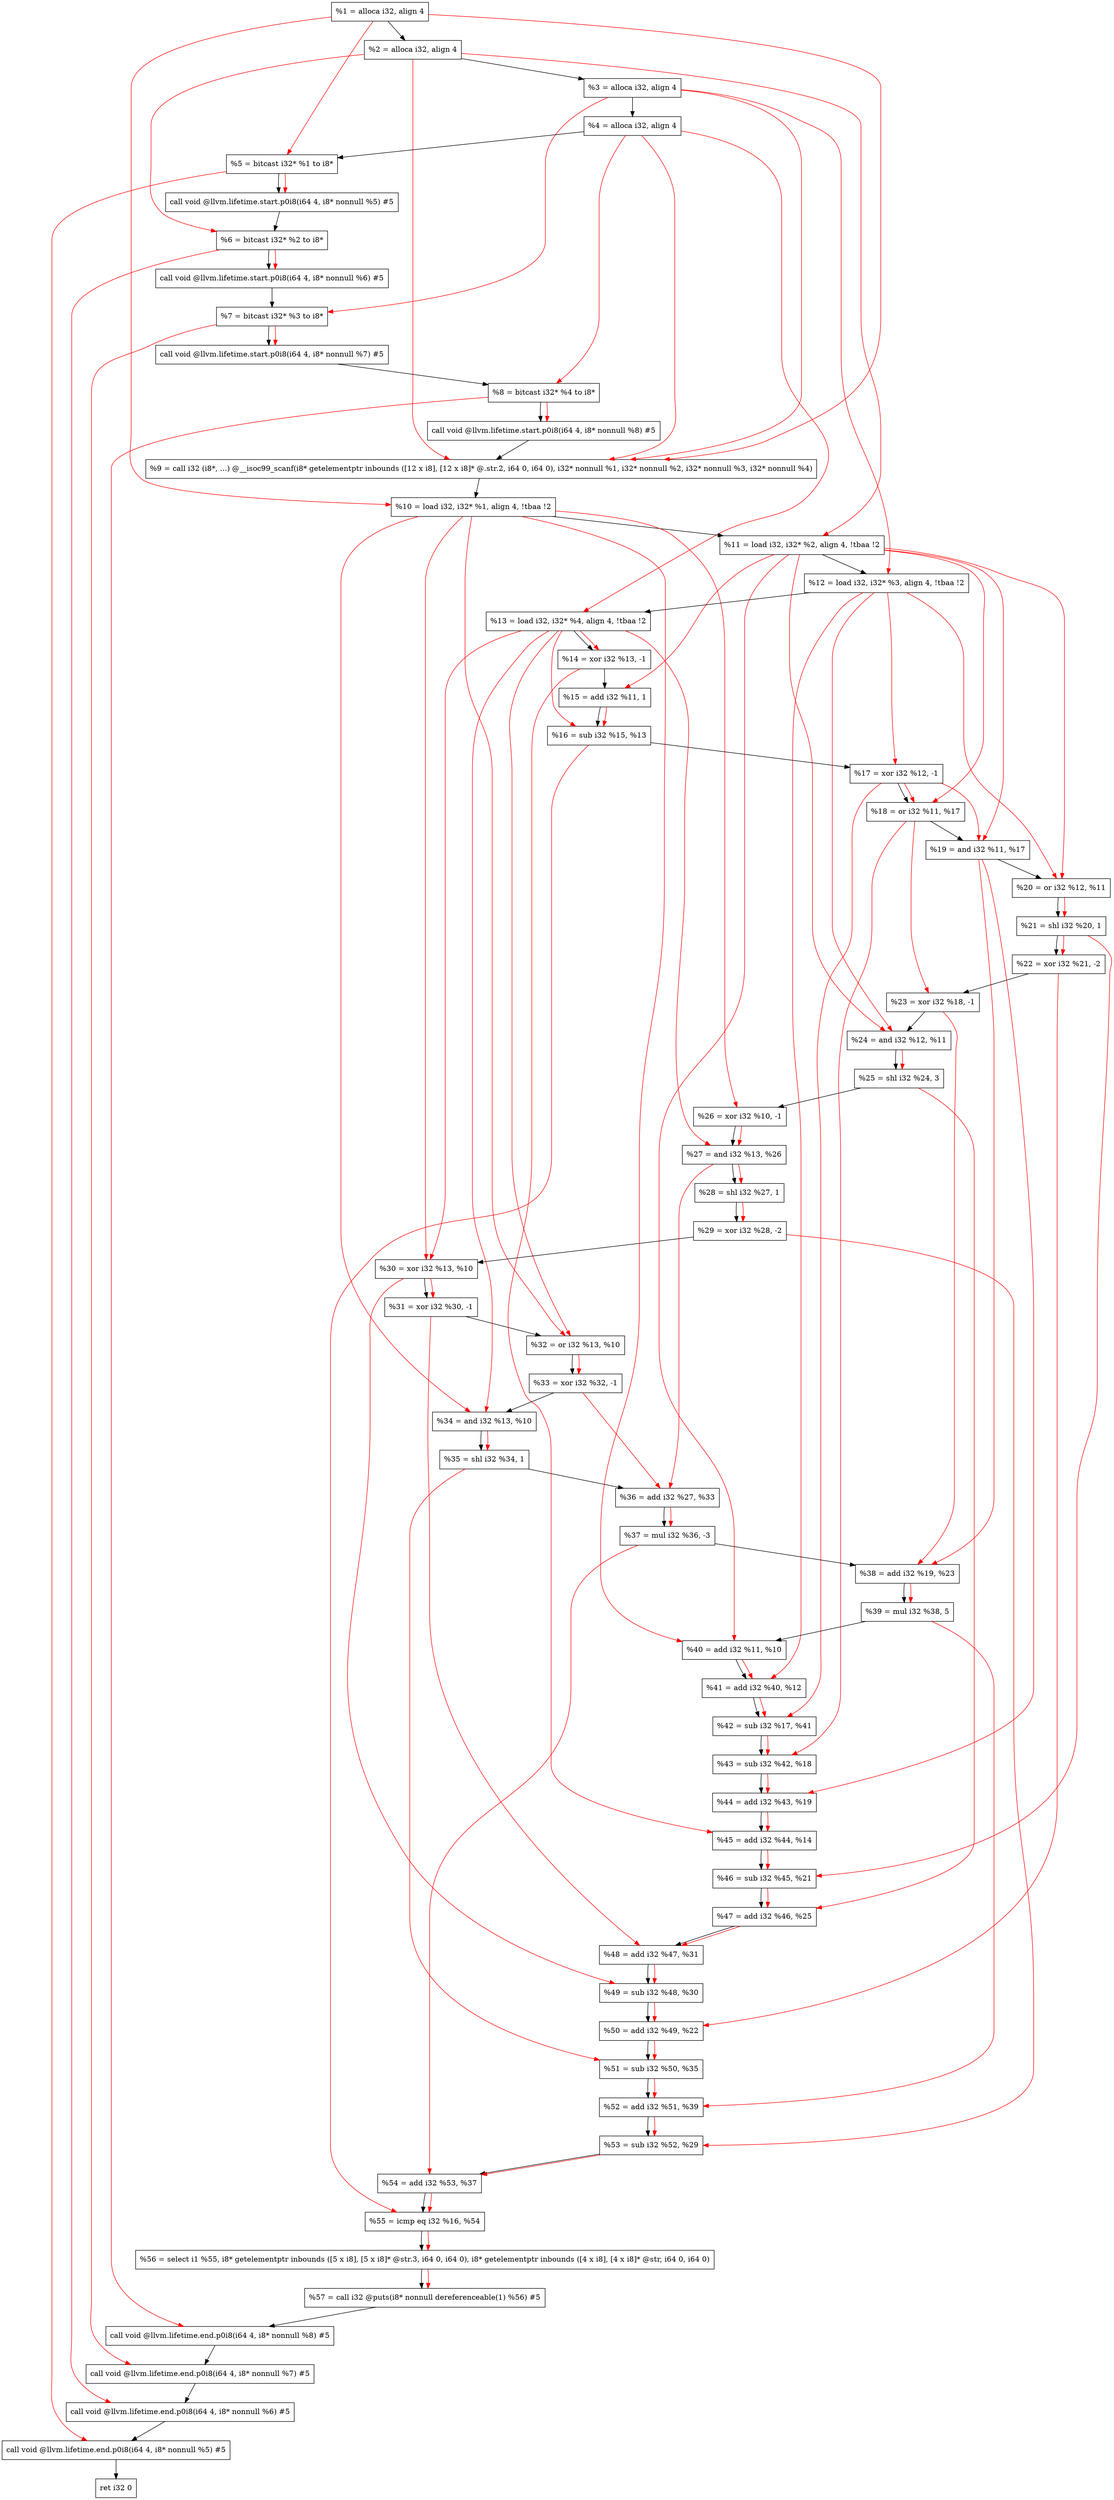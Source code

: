 digraph "DFG for'main' function" {
	Node0x19f2d28[shape=record, label="  %1 = alloca i32, align 4"];
	Node0x19f2da8[shape=record, label="  %2 = alloca i32, align 4"];
	Node0x19f2e38[shape=record, label="  %3 = alloca i32, align 4"];
	Node0x19f2e98[shape=record, label="  %4 = alloca i32, align 4"];
	Node0x19f2f48[shape=record, label="  %5 = bitcast i32* %1 to i8*"];
	Node0x19f3378[shape=record, label="  call void @llvm.lifetime.start.p0i8(i64 4, i8* nonnull %5) #5"];
	Node0x19f3458[shape=record, label="  %6 = bitcast i32* %2 to i8*"];
	Node0x19f3558[shape=record, label="  call void @llvm.lifetime.start.p0i8(i64 4, i8* nonnull %6) #5"];
	Node0x19f3618[shape=record, label="  %7 = bitcast i32* %3 to i8*"];
	Node0x19f36c8[shape=record, label="  call void @llvm.lifetime.start.p0i8(i64 4, i8* nonnull %7) #5"];
	Node0x19f3788[shape=record, label="  %8 = bitcast i32* %4 to i8*"];
	Node0x19f3838[shape=record, label="  call void @llvm.lifetime.start.p0i8(i64 4, i8* nonnull %8) #5"];
	Node0x19edba0[shape=record, label="  %9 = call i32 (i8*, ...) @__isoc99_scanf(i8* getelementptr inbounds ([12 x i8], [12 x i8]* @.str.2, i64 0, i64 0), i32* nonnull %1, i32* nonnull %2, i32* nonnull %3, i32* nonnull %4)"];
	Node0x19f3a38[shape=record, label="  %10 = load i32, i32* %1, align 4, !tbaa !2"];
	Node0x19f49a8[shape=record, label="  %11 = load i32, i32* %2, align 4, !tbaa !2"];
	Node0x19f5018[shape=record, label="  %12 = load i32, i32* %3, align 4, !tbaa !2"];
	Node0x19f5078[shape=record, label="  %13 = load i32, i32* %4, align 4, !tbaa !2"];
	Node0x19f50f0[shape=record, label="  %14 = xor i32 %13, -1"];
	Node0x19f5160[shape=record, label="  %15 = add i32 %11, 1"];
	Node0x19f51d0[shape=record, label="  %16 = sub i32 %15, %13"];
	Node0x19f5240[shape=record, label="  %17 = xor i32 %12, -1"];
	Node0x19f52b0[shape=record, label="  %18 = or i32 %11, %17"];
	Node0x19f5320[shape=record, label="  %19 = and i32 %11, %17"];
	Node0x19f5390[shape=record, label="  %20 = or i32 %12, %11"];
	Node0x19f5400[shape=record, label="  %21 = shl i32 %20, 1"];
	Node0x19f5470[shape=record, label="  %22 = xor i32 %21, -2"];
	Node0x19f54e0[shape=record, label="  %23 = xor i32 %18, -1"];
	Node0x19f5550[shape=record, label="  %24 = and i32 %12, %11"];
	Node0x19f55c0[shape=record, label="  %25 = shl i32 %24, 3"];
	Node0x19f5630[shape=record, label="  %26 = xor i32 %10, -1"];
	Node0x19f56a0[shape=record, label="  %27 = and i32 %13, %26"];
	Node0x19f5710[shape=record, label="  %28 = shl i32 %27, 1"];
	Node0x19f5780[shape=record, label="  %29 = xor i32 %28, -2"];
	Node0x19f57f0[shape=record, label="  %30 = xor i32 %13, %10"];
	Node0x19f5860[shape=record, label="  %31 = xor i32 %30, -1"];
	Node0x19f58d0[shape=record, label="  %32 = or i32 %13, %10"];
	Node0x19f5940[shape=record, label="  %33 = xor i32 %32, -1"];
	Node0x19f59b0[shape=record, label="  %34 = and i32 %13, %10"];
	Node0x19f5a20[shape=record, label="  %35 = shl i32 %34, 1"];
	Node0x19f5a90[shape=record, label="  %36 = add i32 %27, %33"];
	Node0x19f5b00[shape=record, label="  %37 = mul i32 %36, -3"];
	Node0x19f5b70[shape=record, label="  %38 = add i32 %19, %23"];
	Node0x19f5be0[shape=record, label="  %39 = mul i32 %38, 5"];
	Node0x19f5c50[shape=record, label="  %40 = add i32 %11, %10"];
	Node0x19f5cc0[shape=record, label="  %41 = add i32 %40, %12"];
	Node0x19f5d30[shape=record, label="  %42 = sub i32 %17, %41"];
	Node0x19f5da0[shape=record, label="  %43 = sub i32 %42, %18"];
	Node0x19f5e10[shape=record, label="  %44 = add i32 %43, %19"];
	Node0x19f5e80[shape=record, label="  %45 = add i32 %44, %14"];
	Node0x19f5ef0[shape=record, label="  %46 = sub i32 %45, %21"];
	Node0x19f5f60[shape=record, label="  %47 = add i32 %46, %25"];
	Node0x19f5fd0[shape=record, label="  %48 = add i32 %47, %31"];
	Node0x19f6040[shape=record, label="  %49 = sub i32 %48, %30"];
	Node0x19f60b0[shape=record, label="  %50 = add i32 %49, %22"];
	Node0x19f6120[shape=record, label="  %51 = sub i32 %50, %35"];
	Node0x19f6190[shape=record, label="  %52 = add i32 %51, %39"];
	Node0x19f6200[shape=record, label="  %53 = sub i32 %52, %29"];
	Node0x19f6270[shape=record, label="  %54 = add i32 %53, %37"];
	Node0x19f62e0[shape=record, label="  %55 = icmp eq i32 %16, %54"];
	Node0x19928b8[shape=record, label="  %56 = select i1 %55, i8* getelementptr inbounds ([5 x i8], [5 x i8]* @str.3, i64 0, i64 0), i8* getelementptr inbounds ([4 x i8], [4 x i8]* @str, i64 0, i64 0)"];
	Node0x19f6370[shape=record, label="  %57 = call i32 @puts(i8* nonnull dereferenceable(1) %56) #5"];
	Node0x19f6618[shape=record, label="  call void @llvm.lifetime.end.p0i8(i64 4, i8* nonnull %8) #5"];
	Node0x19f6778[shape=record, label="  call void @llvm.lifetime.end.p0i8(i64 4, i8* nonnull %7) #5"];
	Node0x19f6888[shape=record, label="  call void @llvm.lifetime.end.p0i8(i64 4, i8* nonnull %6) #5"];
	Node0x19f6998[shape=record, label="  call void @llvm.lifetime.end.p0i8(i64 4, i8* nonnull %5) #5"];
	Node0x19f6a58[shape=record, label="  ret i32 0"];
	Node0x19f2d28 -> Node0x19f2da8;
	Node0x19f2da8 -> Node0x19f2e38;
	Node0x19f2e38 -> Node0x19f2e98;
	Node0x19f2e98 -> Node0x19f2f48;
	Node0x19f2f48 -> Node0x19f3378;
	Node0x19f3378 -> Node0x19f3458;
	Node0x19f3458 -> Node0x19f3558;
	Node0x19f3558 -> Node0x19f3618;
	Node0x19f3618 -> Node0x19f36c8;
	Node0x19f36c8 -> Node0x19f3788;
	Node0x19f3788 -> Node0x19f3838;
	Node0x19f3838 -> Node0x19edba0;
	Node0x19edba0 -> Node0x19f3a38;
	Node0x19f3a38 -> Node0x19f49a8;
	Node0x19f49a8 -> Node0x19f5018;
	Node0x19f5018 -> Node0x19f5078;
	Node0x19f5078 -> Node0x19f50f0;
	Node0x19f50f0 -> Node0x19f5160;
	Node0x19f5160 -> Node0x19f51d0;
	Node0x19f51d0 -> Node0x19f5240;
	Node0x19f5240 -> Node0x19f52b0;
	Node0x19f52b0 -> Node0x19f5320;
	Node0x19f5320 -> Node0x19f5390;
	Node0x19f5390 -> Node0x19f5400;
	Node0x19f5400 -> Node0x19f5470;
	Node0x19f5470 -> Node0x19f54e0;
	Node0x19f54e0 -> Node0x19f5550;
	Node0x19f5550 -> Node0x19f55c0;
	Node0x19f55c0 -> Node0x19f5630;
	Node0x19f5630 -> Node0x19f56a0;
	Node0x19f56a0 -> Node0x19f5710;
	Node0x19f5710 -> Node0x19f5780;
	Node0x19f5780 -> Node0x19f57f0;
	Node0x19f57f0 -> Node0x19f5860;
	Node0x19f5860 -> Node0x19f58d0;
	Node0x19f58d0 -> Node0x19f5940;
	Node0x19f5940 -> Node0x19f59b0;
	Node0x19f59b0 -> Node0x19f5a20;
	Node0x19f5a20 -> Node0x19f5a90;
	Node0x19f5a90 -> Node0x19f5b00;
	Node0x19f5b00 -> Node0x19f5b70;
	Node0x19f5b70 -> Node0x19f5be0;
	Node0x19f5be0 -> Node0x19f5c50;
	Node0x19f5c50 -> Node0x19f5cc0;
	Node0x19f5cc0 -> Node0x19f5d30;
	Node0x19f5d30 -> Node0x19f5da0;
	Node0x19f5da0 -> Node0x19f5e10;
	Node0x19f5e10 -> Node0x19f5e80;
	Node0x19f5e80 -> Node0x19f5ef0;
	Node0x19f5ef0 -> Node0x19f5f60;
	Node0x19f5f60 -> Node0x19f5fd0;
	Node0x19f5fd0 -> Node0x19f6040;
	Node0x19f6040 -> Node0x19f60b0;
	Node0x19f60b0 -> Node0x19f6120;
	Node0x19f6120 -> Node0x19f6190;
	Node0x19f6190 -> Node0x19f6200;
	Node0x19f6200 -> Node0x19f6270;
	Node0x19f6270 -> Node0x19f62e0;
	Node0x19f62e0 -> Node0x19928b8;
	Node0x19928b8 -> Node0x19f6370;
	Node0x19f6370 -> Node0x19f6618;
	Node0x19f6618 -> Node0x19f6778;
	Node0x19f6778 -> Node0x19f6888;
	Node0x19f6888 -> Node0x19f6998;
	Node0x19f6998 -> Node0x19f6a58;
edge [color=red]
	Node0x19f2d28 -> Node0x19f2f48;
	Node0x19f2f48 -> Node0x19f3378;
	Node0x19f2da8 -> Node0x19f3458;
	Node0x19f3458 -> Node0x19f3558;
	Node0x19f2e38 -> Node0x19f3618;
	Node0x19f3618 -> Node0x19f36c8;
	Node0x19f2e98 -> Node0x19f3788;
	Node0x19f3788 -> Node0x19f3838;
	Node0x19f2d28 -> Node0x19edba0;
	Node0x19f2da8 -> Node0x19edba0;
	Node0x19f2e38 -> Node0x19edba0;
	Node0x19f2e98 -> Node0x19edba0;
	Node0x19f2d28 -> Node0x19f3a38;
	Node0x19f2da8 -> Node0x19f49a8;
	Node0x19f2e38 -> Node0x19f5018;
	Node0x19f2e98 -> Node0x19f5078;
	Node0x19f5078 -> Node0x19f50f0;
	Node0x19f49a8 -> Node0x19f5160;
	Node0x19f5160 -> Node0x19f51d0;
	Node0x19f5078 -> Node0x19f51d0;
	Node0x19f5018 -> Node0x19f5240;
	Node0x19f49a8 -> Node0x19f52b0;
	Node0x19f5240 -> Node0x19f52b0;
	Node0x19f49a8 -> Node0x19f5320;
	Node0x19f5240 -> Node0x19f5320;
	Node0x19f5018 -> Node0x19f5390;
	Node0x19f49a8 -> Node0x19f5390;
	Node0x19f5390 -> Node0x19f5400;
	Node0x19f5400 -> Node0x19f5470;
	Node0x19f52b0 -> Node0x19f54e0;
	Node0x19f5018 -> Node0x19f5550;
	Node0x19f49a8 -> Node0x19f5550;
	Node0x19f5550 -> Node0x19f55c0;
	Node0x19f3a38 -> Node0x19f5630;
	Node0x19f5078 -> Node0x19f56a0;
	Node0x19f5630 -> Node0x19f56a0;
	Node0x19f56a0 -> Node0x19f5710;
	Node0x19f5710 -> Node0x19f5780;
	Node0x19f5078 -> Node0x19f57f0;
	Node0x19f3a38 -> Node0x19f57f0;
	Node0x19f57f0 -> Node0x19f5860;
	Node0x19f5078 -> Node0x19f58d0;
	Node0x19f3a38 -> Node0x19f58d0;
	Node0x19f58d0 -> Node0x19f5940;
	Node0x19f5078 -> Node0x19f59b0;
	Node0x19f3a38 -> Node0x19f59b0;
	Node0x19f59b0 -> Node0x19f5a20;
	Node0x19f56a0 -> Node0x19f5a90;
	Node0x19f5940 -> Node0x19f5a90;
	Node0x19f5a90 -> Node0x19f5b00;
	Node0x19f5320 -> Node0x19f5b70;
	Node0x19f54e0 -> Node0x19f5b70;
	Node0x19f5b70 -> Node0x19f5be0;
	Node0x19f49a8 -> Node0x19f5c50;
	Node0x19f3a38 -> Node0x19f5c50;
	Node0x19f5c50 -> Node0x19f5cc0;
	Node0x19f5018 -> Node0x19f5cc0;
	Node0x19f5240 -> Node0x19f5d30;
	Node0x19f5cc0 -> Node0x19f5d30;
	Node0x19f5d30 -> Node0x19f5da0;
	Node0x19f52b0 -> Node0x19f5da0;
	Node0x19f5da0 -> Node0x19f5e10;
	Node0x19f5320 -> Node0x19f5e10;
	Node0x19f5e10 -> Node0x19f5e80;
	Node0x19f50f0 -> Node0x19f5e80;
	Node0x19f5e80 -> Node0x19f5ef0;
	Node0x19f5400 -> Node0x19f5ef0;
	Node0x19f5ef0 -> Node0x19f5f60;
	Node0x19f55c0 -> Node0x19f5f60;
	Node0x19f5f60 -> Node0x19f5fd0;
	Node0x19f5860 -> Node0x19f5fd0;
	Node0x19f5fd0 -> Node0x19f6040;
	Node0x19f57f0 -> Node0x19f6040;
	Node0x19f6040 -> Node0x19f60b0;
	Node0x19f5470 -> Node0x19f60b0;
	Node0x19f60b0 -> Node0x19f6120;
	Node0x19f5a20 -> Node0x19f6120;
	Node0x19f6120 -> Node0x19f6190;
	Node0x19f5be0 -> Node0x19f6190;
	Node0x19f6190 -> Node0x19f6200;
	Node0x19f5780 -> Node0x19f6200;
	Node0x19f6200 -> Node0x19f6270;
	Node0x19f5b00 -> Node0x19f6270;
	Node0x19f51d0 -> Node0x19f62e0;
	Node0x19f6270 -> Node0x19f62e0;
	Node0x19f62e0 -> Node0x19928b8;
	Node0x19928b8 -> Node0x19f6370;
	Node0x19f3788 -> Node0x19f6618;
	Node0x19f3618 -> Node0x19f6778;
	Node0x19f3458 -> Node0x19f6888;
	Node0x19f2f48 -> Node0x19f6998;
}
